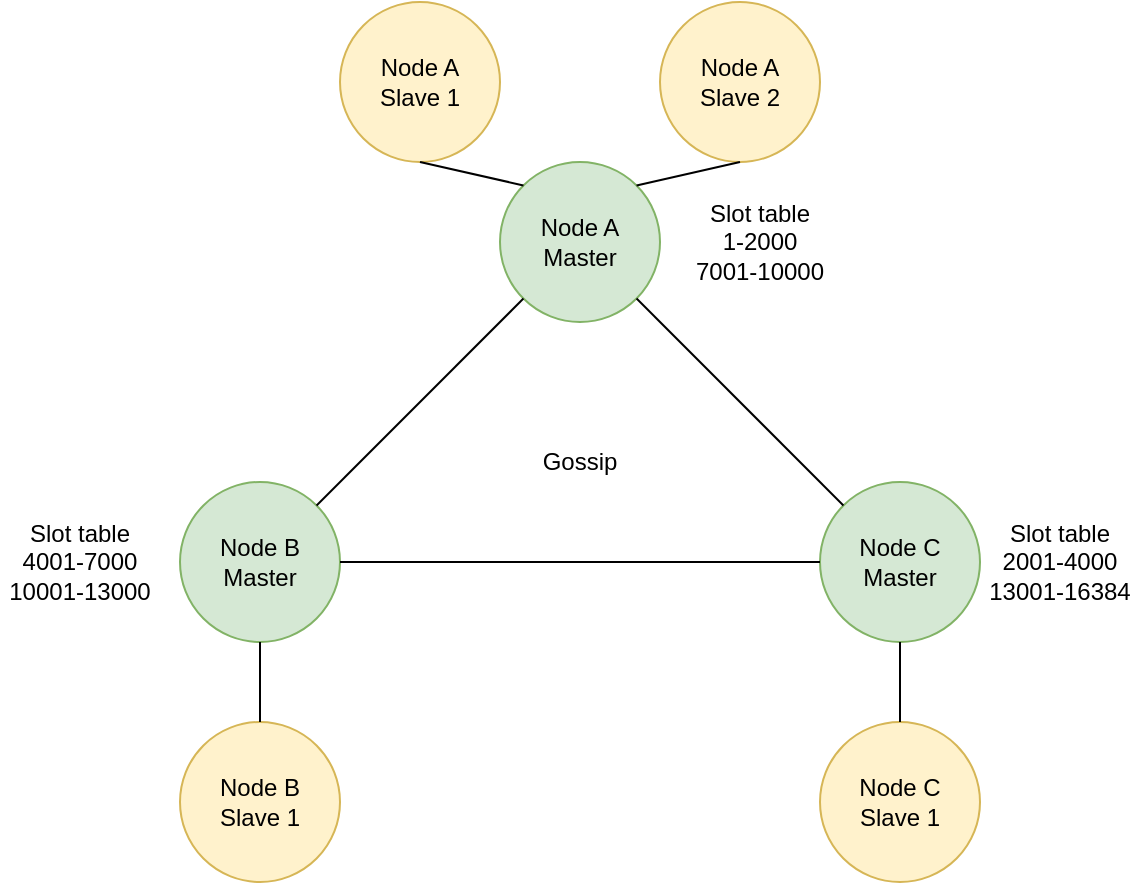 <mxfile version="13.0.3" type="device"><diagram id="F_RnjDAAoQufmBRJhy1h" name="Page-1"><mxGraphModel dx="946" dy="624" grid="1" gridSize="10" guides="1" tooltips="1" connect="1" arrows="1" fold="1" page="1" pageScale="1" pageWidth="827" pageHeight="1169" math="0" shadow="0"><root><mxCell id="0"/><mxCell id="1" parent="0"/><mxCell id="EW6j9dBMt_X6BijRnvD4-2" value="Node A&lt;br&gt;Master" style="ellipse;whiteSpace=wrap;html=1;aspect=fixed;fillColor=#d5e8d4;strokeColor=#82b366;" vertex="1" parent="1"><mxGeometry x="400" y="120" width="80" height="80" as="geometry"/></mxCell><mxCell id="EW6j9dBMt_X6BijRnvD4-3" value="Node B&lt;br&gt;Master" style="ellipse;whiteSpace=wrap;html=1;aspect=fixed;fillColor=#d5e8d4;strokeColor=#82b366;" vertex="1" parent="1"><mxGeometry x="240" y="280" width="80" height="80" as="geometry"/></mxCell><mxCell id="EW6j9dBMt_X6BijRnvD4-4" value="Node C&lt;br&gt;Master" style="ellipse;whiteSpace=wrap;html=1;aspect=fixed;fillColor=#d5e8d4;strokeColor=#82b366;" vertex="1" parent="1"><mxGeometry x="560" y="280" width="80" height="80" as="geometry"/></mxCell><mxCell id="EW6j9dBMt_X6BijRnvD4-5" value="" style="endArrow=none;html=1;exitX=1;exitY=0.5;exitDx=0;exitDy=0;entryX=0;entryY=0.5;entryDx=0;entryDy=0;" edge="1" parent="1" source="EW6j9dBMt_X6BijRnvD4-3" target="EW6j9dBMt_X6BijRnvD4-4"><mxGeometry width="50" height="50" relative="1" as="geometry"><mxPoint x="390" y="340" as="sourcePoint"/><mxPoint x="440" y="290" as="targetPoint"/></mxGeometry></mxCell><mxCell id="EW6j9dBMt_X6BijRnvD4-6" value="" style="endArrow=none;html=1;entryX=0;entryY=1;entryDx=0;entryDy=0;" edge="1" parent="1" source="EW6j9dBMt_X6BijRnvD4-3" target="EW6j9dBMt_X6BijRnvD4-2"><mxGeometry width="50" height="50" relative="1" as="geometry"><mxPoint x="390" y="340" as="sourcePoint"/><mxPoint x="440" y="290" as="targetPoint"/></mxGeometry></mxCell><mxCell id="EW6j9dBMt_X6BijRnvD4-7" value="" style="endArrow=none;html=1;entryX=1;entryY=1;entryDx=0;entryDy=0;exitX=0;exitY=0;exitDx=0;exitDy=0;" edge="1" parent="1" source="EW6j9dBMt_X6BijRnvD4-4" target="EW6j9dBMt_X6BijRnvD4-2"><mxGeometry width="50" height="50" relative="1" as="geometry"><mxPoint x="390" y="340" as="sourcePoint"/><mxPoint x="440" y="290" as="targetPoint"/></mxGeometry></mxCell><mxCell id="EW6j9dBMt_X6BijRnvD4-11" value="Node A&lt;br&gt;Slave 1" style="ellipse;whiteSpace=wrap;html=1;aspect=fixed;fillColor=#fff2cc;strokeColor=#d6b656;" vertex="1" parent="1"><mxGeometry x="320" y="40" width="80" height="80" as="geometry"/></mxCell><mxCell id="EW6j9dBMt_X6BijRnvD4-12" value="Node A&lt;br&gt;Slave 2" style="ellipse;whiteSpace=wrap;html=1;aspect=fixed;fillColor=#fff2cc;strokeColor=#d6b656;" vertex="1" parent="1"><mxGeometry x="480" y="40" width="80" height="80" as="geometry"/></mxCell><mxCell id="EW6j9dBMt_X6BijRnvD4-13" value="Node B&lt;br&gt;Slave 1" style="ellipse;whiteSpace=wrap;html=1;aspect=fixed;fillColor=#fff2cc;strokeColor=#d6b656;" vertex="1" parent="1"><mxGeometry x="240" y="400" width="80" height="80" as="geometry"/></mxCell><mxCell id="EW6j9dBMt_X6BijRnvD4-14" value="Node C&lt;br&gt;Slave 1" style="ellipse;whiteSpace=wrap;html=1;aspect=fixed;fillColor=#fff2cc;strokeColor=#d6b656;" vertex="1" parent="1"><mxGeometry x="560" y="400" width="80" height="80" as="geometry"/></mxCell><mxCell id="EW6j9dBMt_X6BijRnvD4-15" value="" style="endArrow=none;html=1;exitX=0.5;exitY=1;exitDx=0;exitDy=0;entryX=0;entryY=0;entryDx=0;entryDy=0;" edge="1" parent="1" source="EW6j9dBMt_X6BijRnvD4-11" target="EW6j9dBMt_X6BijRnvD4-2"><mxGeometry width="50" height="50" relative="1" as="geometry"><mxPoint x="390" y="330" as="sourcePoint"/><mxPoint x="440" y="280" as="targetPoint"/></mxGeometry></mxCell><mxCell id="EW6j9dBMt_X6BijRnvD4-16" value="" style="endArrow=none;html=1;entryX=0.5;entryY=1;entryDx=0;entryDy=0;exitX=1;exitY=0;exitDx=0;exitDy=0;" edge="1" parent="1" source="EW6j9dBMt_X6BijRnvD4-2" target="EW6j9dBMt_X6BijRnvD4-12"><mxGeometry width="50" height="50" relative="1" as="geometry"><mxPoint x="390" y="330" as="sourcePoint"/><mxPoint x="440" y="280" as="targetPoint"/></mxGeometry></mxCell><mxCell id="EW6j9dBMt_X6BijRnvD4-17" value="" style="endArrow=none;html=1;exitX=0.5;exitY=1;exitDx=0;exitDy=0;" edge="1" parent="1" source="EW6j9dBMt_X6BijRnvD4-3" target="EW6j9dBMt_X6BijRnvD4-13"><mxGeometry width="50" height="50" relative="1" as="geometry"><mxPoint x="390" y="330" as="sourcePoint"/><mxPoint x="440" y="280" as="targetPoint"/></mxGeometry></mxCell><mxCell id="EW6j9dBMt_X6BijRnvD4-18" value="" style="endArrow=none;html=1;entryX=0.5;entryY=1;entryDx=0;entryDy=0;exitX=0.5;exitY=0;exitDx=0;exitDy=0;" edge="1" parent="1" source="EW6j9dBMt_X6BijRnvD4-14" target="EW6j9dBMt_X6BijRnvD4-4"><mxGeometry width="50" height="50" relative="1" as="geometry"><mxPoint x="390" y="330" as="sourcePoint"/><mxPoint x="440" y="280" as="targetPoint"/></mxGeometry></mxCell><mxCell id="EW6j9dBMt_X6BijRnvD4-19" value="Gossip" style="text;html=1;strokeColor=none;fillColor=none;align=center;verticalAlign=middle;whiteSpace=wrap;rounded=0;" vertex="1" parent="1"><mxGeometry x="420" y="260" width="40" height="20" as="geometry"/></mxCell><mxCell id="EW6j9dBMt_X6BijRnvD4-26" value="Slot table&lt;br&gt;1-2000&lt;br&gt;7001-10000" style="text;html=1;strokeColor=none;fillColor=none;align=center;verticalAlign=middle;whiteSpace=wrap;rounded=0;" vertex="1" parent="1"><mxGeometry x="490" y="150" width="80" height="20" as="geometry"/></mxCell><mxCell id="EW6j9dBMt_X6BijRnvD4-27" value="Slot table&lt;br&gt;4001-7000&lt;br&gt;10001-13000" style="text;html=1;strokeColor=none;fillColor=none;align=center;verticalAlign=middle;whiteSpace=wrap;rounded=0;" vertex="1" parent="1"><mxGeometry x="150" y="310" width="80" height="20" as="geometry"/></mxCell><mxCell id="EW6j9dBMt_X6BijRnvD4-29" value="Slot table&lt;br&gt;2001-4000&lt;br&gt;13001-16384" style="text;html=1;strokeColor=none;fillColor=none;align=center;verticalAlign=middle;whiteSpace=wrap;rounded=0;" vertex="1" parent="1"><mxGeometry x="640" y="310" width="80" height="20" as="geometry"/></mxCell></root></mxGraphModel></diagram></mxfile>